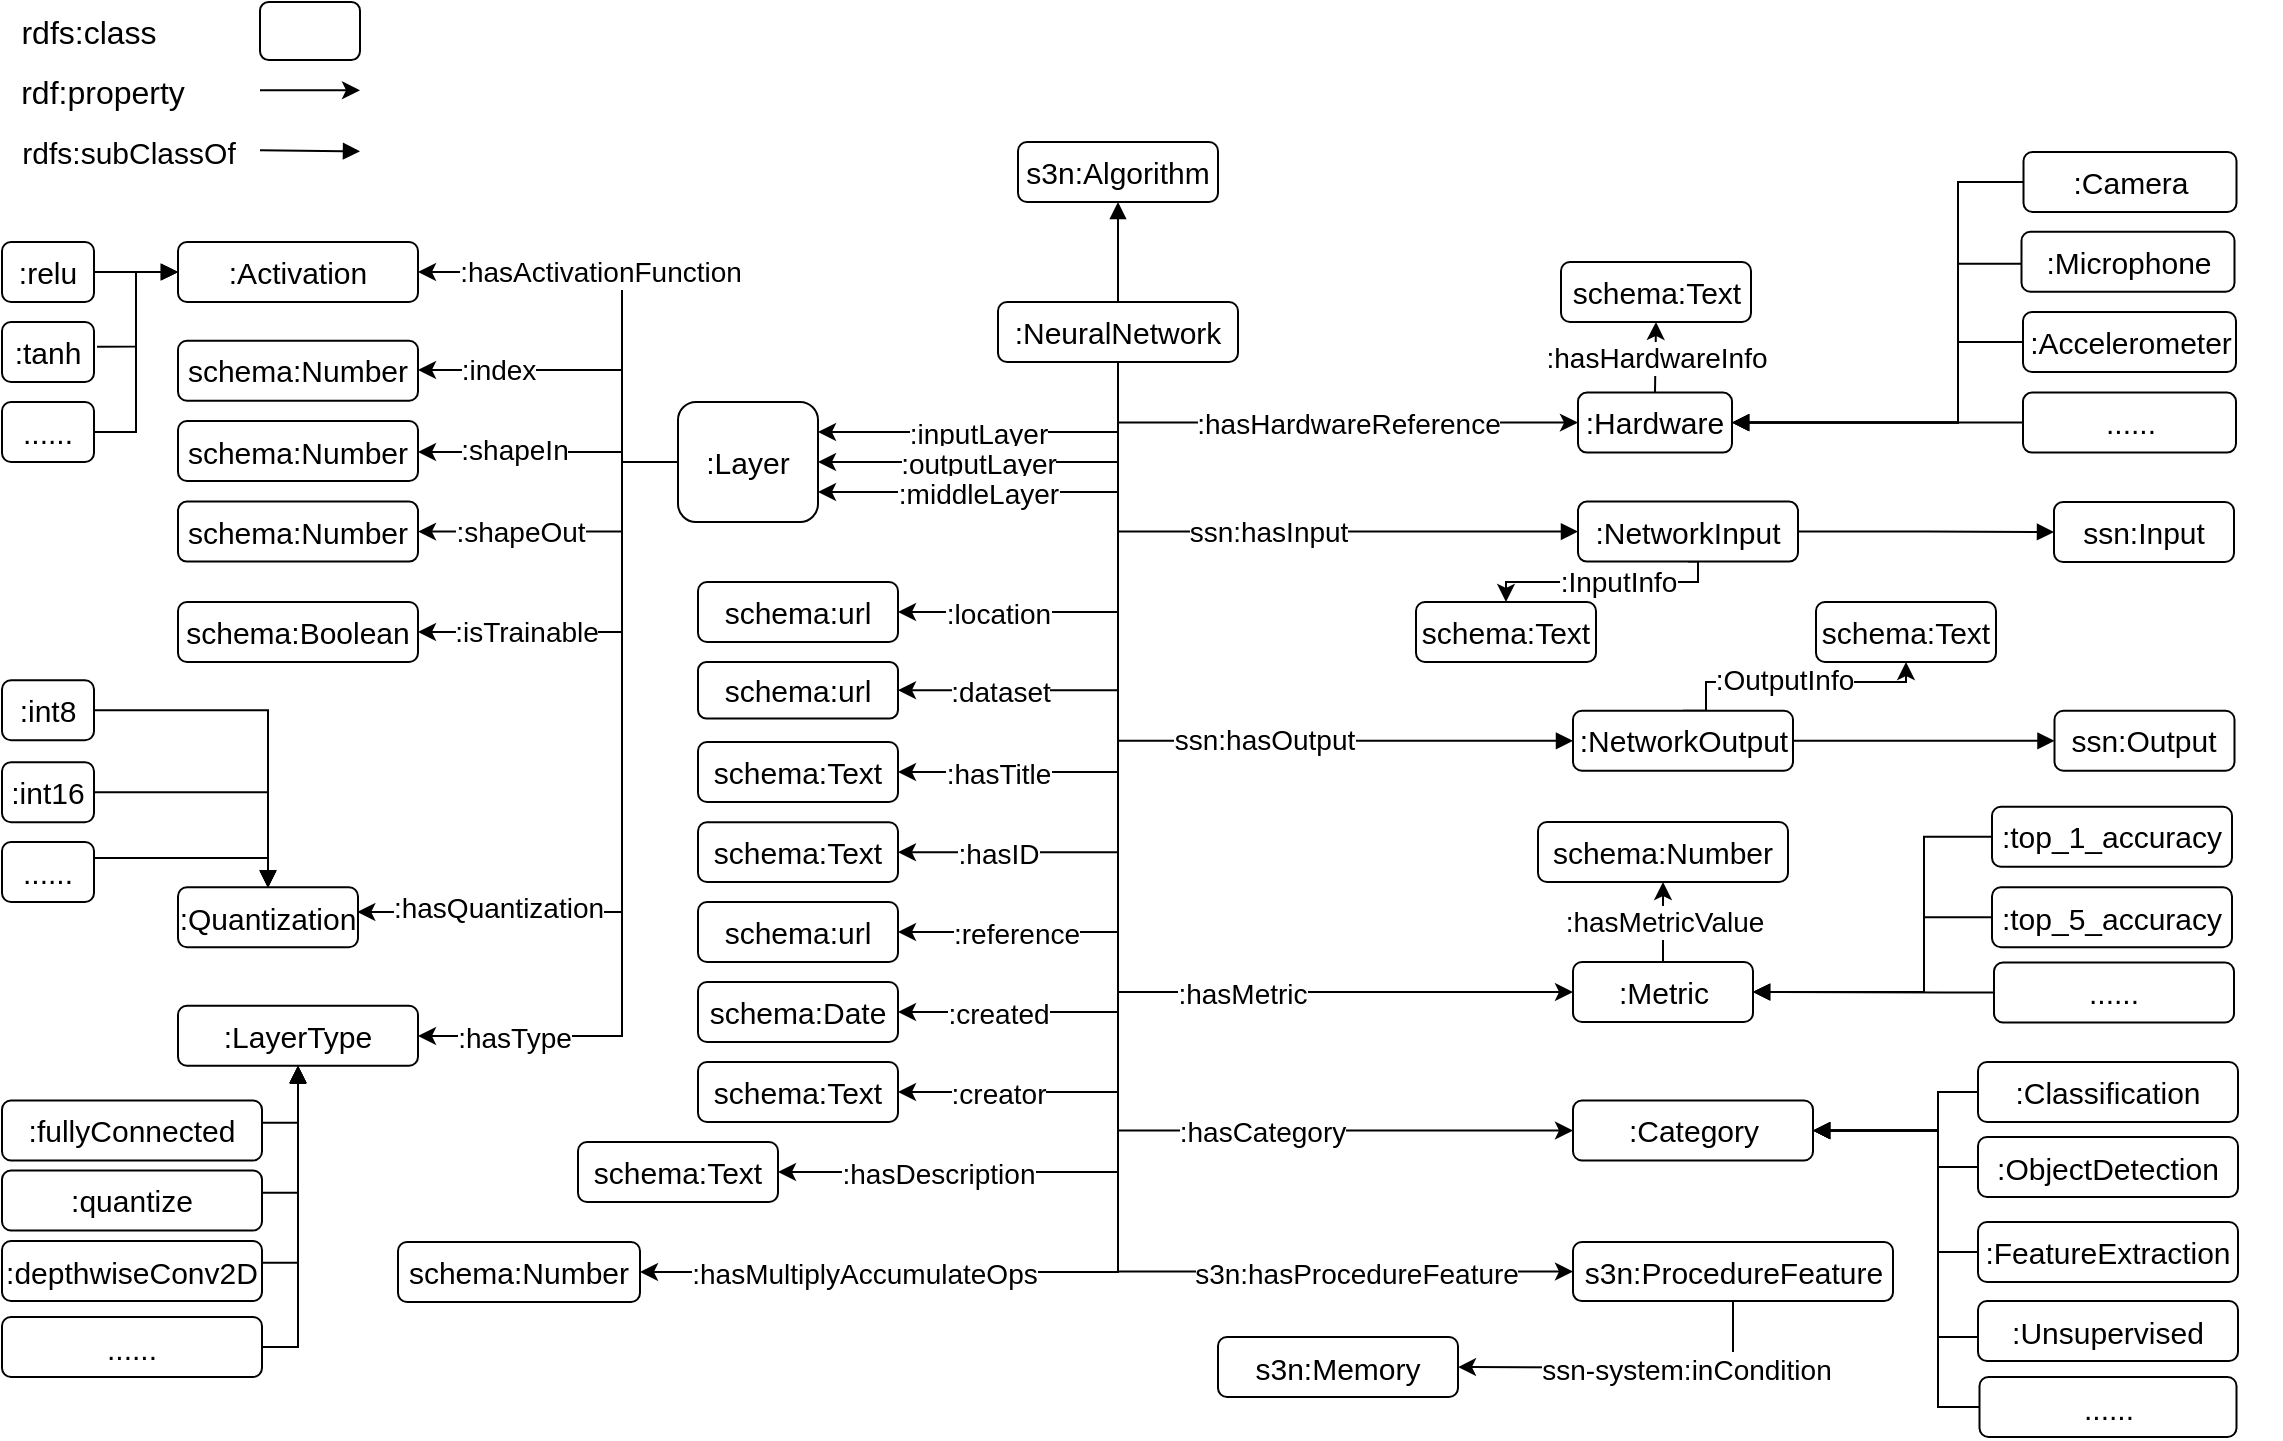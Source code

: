 <mxfile version="15.7.4" type="github">
  <diagram id="uV-LiDX_3luVWXQ_N6UU" name="Page-1">
    <mxGraphModel dx="3066" dy="903" grid="1" gridSize="10" guides="1" tooltips="1" connect="1" arrows="1" fold="1" page="1" pageScale="1" pageWidth="850" pageHeight="1100" math="0" shadow="0">
      <root>
        <mxCell id="0" />
        <mxCell id="1" parent="0" />
        <mxCell id="5j0TbUP-GXuLhpRAQQWD-1" value="s3n:Algorithm" style="rounded=1;whiteSpace=wrap;html=1;fontSize=15;" vertex="1" parent="1">
          <mxGeometry x="10" y="220" width="100" height="30" as="geometry" />
        </mxCell>
        <mxCell id="5j0TbUP-GXuLhpRAQQWD-2" value="&lt;font style=&quot;font-size: 14px&quot;&gt;:hasTitle&lt;/font&gt;" style="edgeStyle=orthogonalEdgeStyle;rounded=0;orthogonalLoop=1;jettySize=auto;html=1;exitX=0.5;exitY=1;exitDx=0;exitDy=0;fontSize=15;entryX=1;entryY=0.5;entryDx=0;entryDy=0;" edge="1" parent="1" source="5j0TbUP-GXuLhpRAQQWD-15" target="5j0TbUP-GXuLhpRAQQWD-20">
          <mxGeometry x="0.682" relative="1" as="geometry">
            <mxPoint x="-90" y="495" as="targetPoint" />
            <Array as="points">
              <mxPoint x="60" y="535" />
            </Array>
            <mxPoint as="offset" />
          </mxGeometry>
        </mxCell>
        <mxCell id="5j0TbUP-GXuLhpRAQQWD-3" value="&lt;font style=&quot;font-size: 14px&quot;&gt;:dataset&lt;/font&gt;" style="edgeStyle=orthogonalEdgeStyle;rounded=0;orthogonalLoop=1;jettySize=auto;html=1;exitX=0.5;exitY=1;exitDx=0;exitDy=0;entryX=1;entryY=0.5;entryDx=0;entryDy=0;fontSize=15;" edge="1" parent="1" source="5j0TbUP-GXuLhpRAQQWD-15" target="5j0TbUP-GXuLhpRAQQWD-21">
          <mxGeometry x="0.626" relative="1" as="geometry">
            <mxPoint x="60" y="740" as="targetPoint" />
            <mxPoint as="offset" />
          </mxGeometry>
        </mxCell>
        <mxCell id="5j0TbUP-GXuLhpRAQQWD-5" value="&lt;font style=&quot;font-size: 14px&quot;&gt;:inputLayer&lt;/font&gt;" style="edgeStyle=orthogonalEdgeStyle;rounded=0;orthogonalLoop=1;jettySize=auto;html=1;exitX=0.5;exitY=1;exitDx=0;exitDy=0;entryX=1;entryY=0.25;entryDx=0;entryDy=0;fontSize=15;" edge="1" parent="1" source="5j0TbUP-GXuLhpRAQQWD-15" target="5j0TbUP-GXuLhpRAQQWD-17">
          <mxGeometry x="0.135" relative="1" as="geometry">
            <mxPoint as="offset" />
          </mxGeometry>
        </mxCell>
        <mxCell id="5j0TbUP-GXuLhpRAQQWD-6" value="&lt;font style=&quot;font-size: 14px&quot;&gt;:outputLayer&lt;/font&gt;" style="edgeStyle=orthogonalEdgeStyle;rounded=0;orthogonalLoop=1;jettySize=auto;html=1;exitX=0.5;exitY=1;exitDx=0;exitDy=0;entryX=1;entryY=0.5;entryDx=0;entryDy=0;fontSize=15;" edge="1" parent="1" source="5j0TbUP-GXuLhpRAQQWD-15" target="5j0TbUP-GXuLhpRAQQWD-17">
          <mxGeometry x="0.2" relative="1" as="geometry">
            <mxPoint x="-250" y="400" as="targetPoint" />
            <mxPoint as="offset" />
          </mxGeometry>
        </mxCell>
        <mxCell id="5j0TbUP-GXuLhpRAQQWD-7" value="&lt;font style=&quot;font-size: 14px&quot;&gt;:middleLayer&lt;/font&gt;" style="edgeStyle=orthogonalEdgeStyle;rounded=0;orthogonalLoop=1;jettySize=auto;html=1;exitX=0.5;exitY=1;exitDx=0;exitDy=0;entryX=1;entryY=0.75;entryDx=0;entryDy=0;fontSize=15;" edge="1" parent="1" source="5j0TbUP-GXuLhpRAQQWD-15" target="5j0TbUP-GXuLhpRAQQWD-17">
          <mxGeometry x="0.256" relative="1" as="geometry">
            <mxPoint as="offset" />
          </mxGeometry>
        </mxCell>
        <mxCell id="5j0TbUP-GXuLhpRAQQWD-11" value="&lt;font style=&quot;font-size: 14px&quot;&gt;s3n:hasProcedureFeature&lt;/font&gt;" style="edgeStyle=orthogonalEdgeStyle;rounded=0;orthogonalLoop=1;jettySize=auto;html=1;exitX=0.5;exitY=1;exitDx=0;exitDy=0;fontSize=15;endArrow=classic;endFill=1;entryX=0;entryY=0.5;entryDx=0;entryDy=0;" edge="1" parent="1" source="5j0TbUP-GXuLhpRAQQWD-15" target="5j0TbUP-GXuLhpRAQQWD-171">
          <mxGeometry x="0.685" relative="1" as="geometry">
            <mxPoint x="190" y="820" as="targetPoint" />
            <mxPoint x="-1" as="offset" />
          </mxGeometry>
        </mxCell>
        <mxCell id="5j0TbUP-GXuLhpRAQQWD-12" style="edgeStyle=orthogonalEdgeStyle;rounded=0;orthogonalLoop=1;jettySize=auto;html=1;exitX=0.5;exitY=0;exitDx=0;exitDy=0;entryX=0.5;entryY=1;entryDx=0;entryDy=0;fontSize=15;endArrow=block;endFill=1;" edge="1" parent="1" source="5j0TbUP-GXuLhpRAQQWD-15" target="5j0TbUP-GXuLhpRAQQWD-1">
          <mxGeometry relative="1" as="geometry" />
        </mxCell>
        <mxCell id="5j0TbUP-GXuLhpRAQQWD-13" value="&lt;font style=&quot;font-size: 14px&quot;&gt;ssn:hasInput &lt;/font&gt;" style="edgeStyle=orthogonalEdgeStyle;rounded=0;orthogonalLoop=1;jettySize=auto;html=1;exitX=0.5;exitY=1;exitDx=0;exitDy=0;entryX=0;entryY=0.5;entryDx=0;entryDy=0;endArrow=block;endFill=1;" edge="1" parent="1" source="5j0TbUP-GXuLhpRAQQWD-15" target="5j0TbUP-GXuLhpRAQQWD-36">
          <mxGeometry x="0.018" relative="1" as="geometry">
            <mxPoint as="offset" />
          </mxGeometry>
        </mxCell>
        <mxCell id="5j0TbUP-GXuLhpRAQQWD-14" value="&lt;font style=&quot;font-size: 14px&quot;&gt;ssn:hasOutput&lt;/font&gt;" style="edgeStyle=orthogonalEdgeStyle;rounded=0;orthogonalLoop=1;jettySize=auto;html=1;exitX=0.5;exitY=1;exitDx=0;exitDy=0;entryX=0;entryY=0.5;entryDx=0;entryDy=0;endArrow=block;endFill=1;" edge="1" parent="1" source="5j0TbUP-GXuLhpRAQQWD-15" target="5j0TbUP-GXuLhpRAQQWD-38">
          <mxGeometry x="0.258" relative="1" as="geometry">
            <mxPoint as="offset" />
          </mxGeometry>
        </mxCell>
        <mxCell id="5j0TbUP-GXuLhpRAQQWD-15" value=":NeuralNetwork" style="rounded=1;whiteSpace=wrap;html=1;fontSize=15;" vertex="1" parent="1">
          <mxGeometry y="300" width="120" height="30" as="geometry" />
        </mxCell>
        <mxCell id="5j0TbUP-GXuLhpRAQQWD-184" style="edgeStyle=orthogonalEdgeStyle;rounded=0;orthogonalLoop=1;jettySize=auto;html=1;exitX=0;exitY=0.5;exitDx=0;exitDy=0;entryX=0.996;entryY=0.412;entryDx=0;entryDy=0;entryPerimeter=0;" edge="1" parent="1" target="5j0TbUP-GXuLhpRAQQWD-95">
          <mxGeometry relative="1" as="geometry">
            <mxPoint x="-148" y="380" as="sourcePoint" />
            <Array as="points">
              <mxPoint x="-188" y="380" />
              <mxPoint x="-188" y="605" />
            </Array>
          </mxGeometry>
        </mxCell>
        <mxCell id="5j0TbUP-GXuLhpRAQQWD-185" value="&lt;font style=&quot;font-size: 14px&quot;&gt;:hasQuantization&lt;/font&gt;" style="edgeLabel;html=1;align=center;verticalAlign=middle;resizable=0;points=[];" vertex="1" connectable="0" parent="5j0TbUP-GXuLhpRAQQWD-184">
          <mxGeometry x="0.583" y="1" relative="1" as="geometry">
            <mxPoint x="-13" y="-3" as="offset" />
          </mxGeometry>
        </mxCell>
        <mxCell id="5j0TbUP-GXuLhpRAQQWD-17" value=":Layer" style="rounded=1;whiteSpace=wrap;html=1;fontSize=15;" vertex="1" parent="1">
          <mxGeometry x="-160" y="350" width="70" height="60" as="geometry" />
        </mxCell>
        <mxCell id="5j0TbUP-GXuLhpRAQQWD-20" value="schema:Text" style="rounded=1;whiteSpace=wrap;html=1;fontSize=15;" vertex="1" parent="1">
          <mxGeometry x="-150" y="520" width="100" height="30" as="geometry" />
        </mxCell>
        <mxCell id="5j0TbUP-GXuLhpRAQQWD-21" value="schema:url" style="rounded=1;whiteSpace=wrap;html=1;fontSize=15;" vertex="1" parent="1">
          <mxGeometry x="-150" y="480" width="100" height="28.25" as="geometry" />
        </mxCell>
        <mxCell id="5j0TbUP-GXuLhpRAQQWD-23" style="edgeStyle=orthogonalEdgeStyle;rounded=0;orthogonalLoop=1;jettySize=auto;html=1;exitX=0.5;exitY=1;exitDx=0;exitDy=0;fontSize=15;" edge="1" parent="1">
          <mxGeometry relative="1" as="geometry">
            <mxPoint x="633" y="508.75" as="sourcePoint" />
            <mxPoint x="633" y="508.75" as="targetPoint" />
          </mxGeometry>
        </mxCell>
        <mxCell id="5j0TbUP-GXuLhpRAQQWD-24" value="" style="rounded=1;whiteSpace=wrap;html=1;fontSize=16;" vertex="1" parent="1">
          <mxGeometry x="-369" y="150" width="50" height="29" as="geometry" />
        </mxCell>
        <mxCell id="5j0TbUP-GXuLhpRAQQWD-25" value="rdfs:class" style="text;html=1;align=center;verticalAlign=middle;resizable=0;points=[];autosize=1;strokeColor=none;fontSize=16;" vertex="1" parent="1">
          <mxGeometry x="-495" y="154.5" width="80" height="20" as="geometry" />
        </mxCell>
        <mxCell id="5j0TbUP-GXuLhpRAQQWD-26" value="rdf:property" style="text;html=1;align=center;verticalAlign=middle;resizable=0;points=[];autosize=1;strokeColor=none;fontSize=16;" vertex="1" parent="1">
          <mxGeometry x="-498" y="184.5" width="100" height="20" as="geometry" />
        </mxCell>
        <mxCell id="5j0TbUP-GXuLhpRAQQWD-27" value="" style="endArrow=classic;html=1;fontSize=16;" edge="1" parent="1">
          <mxGeometry width="50" height="50" relative="1" as="geometry">
            <mxPoint x="-369" y="194.16" as="sourcePoint" />
            <mxPoint x="-319" y="194.16" as="targetPoint" />
            <Array as="points">
              <mxPoint x="-359" y="194.16" />
            </Array>
          </mxGeometry>
        </mxCell>
        <mxCell id="5j0TbUP-GXuLhpRAQQWD-28" value="" style="endArrow=block;html=1;fontSize=16;endFill=1;" edge="1" parent="1">
          <mxGeometry width="50" height="50" relative="1" as="geometry">
            <mxPoint x="-369" y="224.16" as="sourcePoint" />
            <mxPoint x="-319" y="224.66" as="targetPoint" />
          </mxGeometry>
        </mxCell>
        <mxCell id="5j0TbUP-GXuLhpRAQQWD-32" value="rdfs:subClassOf" style="text;html=1;align=center;verticalAlign=middle;resizable=0;points=[];autosize=1;strokeColor=none;fontSize=15;" vertex="1" parent="1">
          <mxGeometry x="-495" y="214.5" width="120" height="20" as="geometry" />
        </mxCell>
        <mxCell id="5j0TbUP-GXuLhpRAQQWD-33" value="ssn:Input" style="rounded=1;whiteSpace=wrap;html=1;fontSize=15;" vertex="1" parent="1">
          <mxGeometry x="528" y="400" width="90" height="30" as="geometry" />
        </mxCell>
        <mxCell id="5j0TbUP-GXuLhpRAQQWD-34" value="ssn:Output" style="rounded=1;whiteSpace=wrap;html=1;fontSize=15;" vertex="1" parent="1">
          <mxGeometry x="528.25" y="504.38" width="90" height="30" as="geometry" />
        </mxCell>
        <mxCell id="5j0TbUP-GXuLhpRAQQWD-35" style="edgeStyle=orthogonalEdgeStyle;rounded=0;orthogonalLoop=1;jettySize=auto;html=1;exitX=1;exitY=0.5;exitDx=0;exitDy=0;entryX=0;entryY=0.5;entryDx=0;entryDy=0;endArrow=block;endFill=1;" edge="1" parent="1" source="5j0TbUP-GXuLhpRAQQWD-36" target="5j0TbUP-GXuLhpRAQQWD-33">
          <mxGeometry relative="1" as="geometry" />
        </mxCell>
        <mxCell id="5j0TbUP-GXuLhpRAQQWD-178" style="edgeStyle=orthogonalEdgeStyle;rounded=0;orthogonalLoop=1;jettySize=auto;html=1;exitX=0.5;exitY=1;exitDx=0;exitDy=0;" edge="1" parent="1" source="5j0TbUP-GXuLhpRAQQWD-36" target="5j0TbUP-GXuLhpRAQQWD-61">
          <mxGeometry relative="1" as="geometry">
            <Array as="points">
              <mxPoint x="350" y="440" />
              <mxPoint x="254" y="440" />
            </Array>
          </mxGeometry>
        </mxCell>
        <mxCell id="5j0TbUP-GXuLhpRAQQWD-179" value="&lt;font style=&quot;font-size: 14px&quot;&gt;:InputInfo&lt;/font&gt;" style="edgeLabel;html=1;align=center;verticalAlign=middle;resizable=0;points=[];" vertex="1" connectable="0" parent="5j0TbUP-GXuLhpRAQQWD-178">
          <mxGeometry x="0.06" y="1" relative="1" as="geometry">
            <mxPoint x="9" y="-1" as="offset" />
          </mxGeometry>
        </mxCell>
        <mxCell id="5j0TbUP-GXuLhpRAQQWD-36" value=":NetworkInput" style="rounded=1;whiteSpace=wrap;html=1;fontSize=15;" vertex="1" parent="1">
          <mxGeometry x="290" y="399.81" width="110" height="30" as="geometry" />
        </mxCell>
        <mxCell id="5j0TbUP-GXuLhpRAQQWD-37" style="edgeStyle=orthogonalEdgeStyle;rounded=0;orthogonalLoop=1;jettySize=auto;html=1;exitX=1;exitY=0.5;exitDx=0;exitDy=0;endArrow=block;endFill=1;entryX=0;entryY=0.5;entryDx=0;entryDy=0;" edge="1" parent="1" source="5j0TbUP-GXuLhpRAQQWD-38" target="5j0TbUP-GXuLhpRAQQWD-34">
          <mxGeometry relative="1" as="geometry">
            <Array as="points" />
            <mxPoint x="589" y="519.5" as="targetPoint" />
          </mxGeometry>
        </mxCell>
        <mxCell id="5j0TbUP-GXuLhpRAQQWD-181" style="edgeStyle=orthogonalEdgeStyle;rounded=0;orthogonalLoop=1;jettySize=auto;html=1;exitX=0.5;exitY=0;exitDx=0;exitDy=0;entryX=0.5;entryY=1;entryDx=0;entryDy=0;" edge="1" parent="1" source="5j0TbUP-GXuLhpRAQQWD-38" target="5j0TbUP-GXuLhpRAQQWD-64">
          <mxGeometry relative="1" as="geometry">
            <Array as="points">
              <mxPoint x="354" y="490" />
              <mxPoint x="454" y="490" />
            </Array>
          </mxGeometry>
        </mxCell>
        <mxCell id="5j0TbUP-GXuLhpRAQQWD-182" value="&lt;font style=&quot;font-size: 14px&quot;&gt;:OutputInfo&lt;/font&gt;" style="edgeLabel;html=1;align=center;verticalAlign=middle;resizable=0;points=[];" vertex="1" connectable="0" parent="5j0TbUP-GXuLhpRAQQWD-181">
          <mxGeometry x="-0.257" y="-1" relative="1" as="geometry">
            <mxPoint x="14" y="-2" as="offset" />
          </mxGeometry>
        </mxCell>
        <mxCell id="5j0TbUP-GXuLhpRAQQWD-38" value=":NetworkOutput" style="rounded=1;whiteSpace=wrap;html=1;fontSize=15;" vertex="1" parent="1">
          <mxGeometry x="287.5" y="504.38" width="110" height="30" as="geometry" />
        </mxCell>
        <mxCell id="5j0TbUP-GXuLhpRAQQWD-39" style="edgeStyle=orthogonalEdgeStyle;rounded=0;orthogonalLoop=1;jettySize=auto;html=1;entryX=1;entryY=0.5;entryDx=0;entryDy=0;" edge="1" parent="1" target="5j0TbUP-GXuLhpRAQQWD-47">
          <mxGeometry relative="1" as="geometry">
            <Array as="points">
              <mxPoint x="-188" y="380" />
              <mxPoint x="-188" y="375" />
              <mxPoint x="-290" y="375" />
            </Array>
            <mxPoint x="-160" y="380" as="sourcePoint" />
          </mxGeometry>
        </mxCell>
        <mxCell id="5j0TbUP-GXuLhpRAQQWD-40" value="&lt;font style=&quot;font-size: 14px&quot;&gt;:shapeIn&lt;/font&gt;" style="edgeLabel;html=1;align=center;verticalAlign=middle;resizable=0;points=[];" vertex="1" connectable="0" parent="5j0TbUP-GXuLhpRAQQWD-39">
          <mxGeometry x="0.41" relative="1" as="geometry">
            <mxPoint x="8" y="-1" as="offset" />
          </mxGeometry>
        </mxCell>
        <mxCell id="5j0TbUP-GXuLhpRAQQWD-41" value="" style="edgeStyle=orthogonalEdgeStyle;rounded=0;orthogonalLoop=1;jettySize=auto;html=1;entryX=1;entryY=0.5;entryDx=0;entryDy=0;" edge="1" parent="1" target="5j0TbUP-GXuLhpRAQQWD-48">
          <mxGeometry x="0.538" relative="1" as="geometry">
            <Array as="points">
              <mxPoint x="-188" y="380" />
              <mxPoint x="-188" y="415" />
            </Array>
            <mxPoint as="offset" />
            <mxPoint x="-160" y="380" as="sourcePoint" />
          </mxGeometry>
        </mxCell>
        <mxCell id="5j0TbUP-GXuLhpRAQQWD-42" value="&lt;font style=&quot;font-size: 14px&quot;&gt;:shapeOut&lt;/font&gt;" style="edgeLabel;html=1;align=center;verticalAlign=middle;resizable=0;points=[];" vertex="1" connectable="0" parent="5j0TbUP-GXuLhpRAQQWD-41">
          <mxGeometry x="0.287" relative="1" as="geometry">
            <mxPoint x="-8" as="offset" />
          </mxGeometry>
        </mxCell>
        <mxCell id="5j0TbUP-GXuLhpRAQQWD-43" style="edgeStyle=orthogonalEdgeStyle;rounded=0;orthogonalLoop=1;jettySize=auto;html=1;entryX=1;entryY=0.5;entryDx=0;entryDy=0;" edge="1" parent="1" target="5j0TbUP-GXuLhpRAQQWD-49">
          <mxGeometry relative="1" as="geometry">
            <Array as="points">
              <mxPoint x="-188" y="380" />
              <mxPoint x="-188" y="465" />
            </Array>
            <mxPoint x="-160" y="380" as="sourcePoint" />
          </mxGeometry>
        </mxCell>
        <mxCell id="5j0TbUP-GXuLhpRAQQWD-44" value="&lt;font style=&quot;font-size: 14px&quot;&gt;:isTrainable&lt;/font&gt;" style="edgeLabel;html=1;align=center;verticalAlign=middle;resizable=0;points=[];" vertex="1" connectable="0" parent="5j0TbUP-GXuLhpRAQQWD-43">
          <mxGeometry x="0.229" y="1" relative="1" as="geometry">
            <mxPoint x="-29" y="-1" as="offset" />
          </mxGeometry>
        </mxCell>
        <mxCell id="5j0TbUP-GXuLhpRAQQWD-45" style="edgeStyle=orthogonalEdgeStyle;rounded=0;orthogonalLoop=1;jettySize=auto;html=1;" edge="1" parent="1" target="5j0TbUP-GXuLhpRAQQWD-50">
          <mxGeometry relative="1" as="geometry">
            <mxPoint x="-248" y="460.5" as="targetPoint" />
            <Array as="points">
              <mxPoint x="-188" y="380" />
              <mxPoint x="-188" y="667" />
            </Array>
            <mxPoint x="-160" y="380" as="sourcePoint" />
          </mxGeometry>
        </mxCell>
        <mxCell id="5j0TbUP-GXuLhpRAQQWD-46" value="&lt;font style=&quot;font-size: 14px&quot;&gt;:hasType&lt;/font&gt;" style="edgeLabel;html=1;align=center;verticalAlign=middle;resizable=0;points=[];" vertex="1" connectable="0" parent="5j0TbUP-GXuLhpRAQQWD-45">
          <mxGeometry x="0.479" y="1" relative="1" as="geometry">
            <mxPoint x="-55" y="7" as="offset" />
          </mxGeometry>
        </mxCell>
        <mxCell id="5j0TbUP-GXuLhpRAQQWD-47" value="schema:Number" style="rounded=1;whiteSpace=wrap;html=1;fontSize=15;" vertex="1" parent="1">
          <mxGeometry x="-410" y="359.5" width="120" height="30" as="geometry" />
        </mxCell>
        <mxCell id="5j0TbUP-GXuLhpRAQQWD-48" value="schema:Number" style="rounded=1;whiteSpace=wrap;html=1;fontSize=15;" vertex="1" parent="1">
          <mxGeometry x="-410" y="399.81" width="120" height="30" as="geometry" />
        </mxCell>
        <mxCell id="5j0TbUP-GXuLhpRAQQWD-49" value="schema:Boolean" style="rounded=1;whiteSpace=wrap;html=1;fontSize=15;" vertex="1" parent="1">
          <mxGeometry x="-410" y="450" width="120" height="30" as="geometry" />
        </mxCell>
        <mxCell id="5j0TbUP-GXuLhpRAQQWD-50" value="&lt;div&gt;:LayerType&lt;/div&gt;" style="rounded=1;whiteSpace=wrap;html=1;fontSize=15;" vertex="1" parent="1">
          <mxGeometry x="-410" y="651.88" width="120" height="30" as="geometry" />
        </mxCell>
        <mxCell id="5j0TbUP-GXuLhpRAQQWD-51" style="edgeStyle=orthogonalEdgeStyle;rounded=0;orthogonalLoop=1;jettySize=auto;html=1;exitX=1;exitY=0.5;exitDx=0;exitDy=0;entryX=0.5;entryY=1;entryDx=0;entryDy=0;endArrow=block;endFill=1;" edge="1" parent="1" source="5j0TbUP-GXuLhpRAQQWD-52" target="5j0TbUP-GXuLhpRAQQWD-50">
          <mxGeometry relative="1" as="geometry">
            <mxPoint x="-350" y="764.25" as="targetPoint" />
            <Array as="points">
              <mxPoint x="-350" y="710.38" />
            </Array>
          </mxGeometry>
        </mxCell>
        <mxCell id="5j0TbUP-GXuLhpRAQQWD-52" value="&lt;div&gt;:fullyConnected&lt;/div&gt;" style="rounded=1;whiteSpace=wrap;html=1;fontSize=15;" vertex="1" parent="1">
          <mxGeometry x="-498" y="699.26" width="130" height="30" as="geometry" />
        </mxCell>
        <mxCell id="5j0TbUP-GXuLhpRAQQWD-53" style="edgeStyle=orthogonalEdgeStyle;rounded=0;orthogonalLoop=1;jettySize=auto;html=1;exitX=1;exitY=0.5;exitDx=0;exitDy=0;endArrow=block;endFill=1;entryX=0.5;entryY=1;entryDx=0;entryDy=0;" edge="1" parent="1" source="5j0TbUP-GXuLhpRAQQWD-54" target="5j0TbUP-GXuLhpRAQQWD-50">
          <mxGeometry relative="1" as="geometry">
            <mxPoint x="-350" y="764.75" as="targetPoint" />
            <Array as="points">
              <mxPoint x="-350" y="745.38" />
            </Array>
          </mxGeometry>
        </mxCell>
        <mxCell id="5j0TbUP-GXuLhpRAQQWD-54" value=":quantize" style="rounded=1;whiteSpace=wrap;html=1;fontSize=15;" vertex="1" parent="1">
          <mxGeometry x="-498" y="734.26" width="130" height="30" as="geometry" />
        </mxCell>
        <mxCell id="5j0TbUP-GXuLhpRAQQWD-55" style="edgeStyle=orthogonalEdgeStyle;rounded=0;orthogonalLoop=1;jettySize=auto;html=1;exitX=1;exitY=0.5;exitDx=0;exitDy=0;endArrow=block;endFill=1;" edge="1" parent="1" source="5j0TbUP-GXuLhpRAQQWD-56">
          <mxGeometry relative="1" as="geometry">
            <mxPoint x="-350" y="682.38" as="targetPoint" />
            <Array as="points">
              <mxPoint x="-350" y="780.38" />
            </Array>
          </mxGeometry>
        </mxCell>
        <mxCell id="5j0TbUP-GXuLhpRAQQWD-56" value=":depthwiseConv2D" style="rounded=1;whiteSpace=wrap;html=1;fontSize=15;" vertex="1" parent="1">
          <mxGeometry x="-498" y="769.51" width="130" height="30" as="geometry" />
        </mxCell>
        <mxCell id="5j0TbUP-GXuLhpRAQQWD-57" style="edgeStyle=orthogonalEdgeStyle;rounded=0;orthogonalLoop=1;jettySize=auto;html=1;exitX=1;exitY=0.5;exitDx=0;exitDy=0;endArrow=block;endFill=1;entryX=0.5;entryY=1;entryDx=0;entryDy=0;" edge="1" parent="1" source="5j0TbUP-GXuLhpRAQQWD-58" target="5j0TbUP-GXuLhpRAQQWD-50">
          <mxGeometry relative="1" as="geometry">
            <mxPoint x="-350" y="764.25" as="targetPoint" />
            <Array as="points">
              <mxPoint x="-350" y="823" />
            </Array>
          </mxGeometry>
        </mxCell>
        <mxCell id="5j0TbUP-GXuLhpRAQQWD-58" value="......" style="rounded=1;whiteSpace=wrap;html=1;fontSize=15;" vertex="1" parent="1">
          <mxGeometry x="-498" y="807.51" width="130" height="30" as="geometry" />
        </mxCell>
        <mxCell id="5j0TbUP-GXuLhpRAQQWD-61" value="schema:Text" style="rounded=1;whiteSpace=wrap;html=1;fontSize=15;" vertex="1" parent="1">
          <mxGeometry x="209" y="450" width="90" height="30" as="geometry" />
        </mxCell>
        <mxCell id="5j0TbUP-GXuLhpRAQQWD-64" value="schema:Text" style="rounded=1;whiteSpace=wrap;html=1;fontSize=15;" vertex="1" parent="1">
          <mxGeometry x="409" y="450" width="90" height="30" as="geometry" />
        </mxCell>
        <mxCell id="5j0TbUP-GXuLhpRAQQWD-66" value="schema:Number" style="rounded=1;whiteSpace=wrap;html=1;fontSize=15;" vertex="1" parent="1">
          <mxGeometry x="-410" y="319.38" width="120" height="30" as="geometry" />
        </mxCell>
        <mxCell id="5j0TbUP-GXuLhpRAQQWD-67" style="edgeStyle=orthogonalEdgeStyle;rounded=0;orthogonalLoop=1;jettySize=auto;html=1;" edge="1" parent="1" target="5j0TbUP-GXuLhpRAQQWD-66">
          <mxGeometry relative="1" as="geometry">
            <Array as="points">
              <mxPoint x="-188" y="380" />
              <mxPoint x="-188" y="334" />
            </Array>
            <mxPoint x="-160" y="380" as="sourcePoint" />
            <mxPoint x="-228" y="249.5" as="targetPoint" />
          </mxGeometry>
        </mxCell>
        <mxCell id="5j0TbUP-GXuLhpRAQQWD-68" value="&lt;font style=&quot;font-size: 14px&quot;&gt;:index&lt;/font&gt;" style="edgeLabel;html=1;align=center;verticalAlign=middle;resizable=0;points=[];" vertex="1" connectable="0" parent="5j0TbUP-GXuLhpRAQQWD-67">
          <mxGeometry x="0.41" relative="1" as="geometry">
            <mxPoint x="-12" as="offset" />
          </mxGeometry>
        </mxCell>
        <mxCell id="5j0TbUP-GXuLhpRAQQWD-74" value=":tanh" style="rounded=1;whiteSpace=wrap;html=1;fontSize=15;" vertex="1" parent="1">
          <mxGeometry x="-498" y="310" width="46" height="30" as="geometry" />
        </mxCell>
        <mxCell id="5j0TbUP-GXuLhpRAQQWD-76" value="......" style="rounded=1;whiteSpace=wrap;html=1;fontSize=15;" vertex="1" parent="1">
          <mxGeometry x="-498" y="350" width="46" height="30" as="geometry" />
        </mxCell>
        <mxCell id="5j0TbUP-GXuLhpRAQQWD-77" style="edgeStyle=orthogonalEdgeStyle;rounded=0;orthogonalLoop=1;jettySize=auto;html=1;exitX=1;exitY=0.5;exitDx=0;exitDy=0;endArrow=block;endFill=1;entryX=0;entryY=0.5;entryDx=0;entryDy=0;" edge="1" parent="1" source="5j0TbUP-GXuLhpRAQQWD-78" target="5j0TbUP-GXuLhpRAQQWD-79">
          <mxGeometry relative="1" as="geometry">
            <mxPoint x="-268" y="168.2" as="targetPoint" />
          </mxGeometry>
        </mxCell>
        <mxCell id="5j0TbUP-GXuLhpRAQQWD-78" value=":relu" style="rounded=1;whiteSpace=wrap;html=1;fontSize=15;" vertex="1" parent="1">
          <mxGeometry x="-498" y="270" width="46" height="30" as="geometry" />
        </mxCell>
        <mxCell id="5j0TbUP-GXuLhpRAQQWD-79" value="&lt;div&gt;:Activation&lt;/div&gt;" style="rounded=1;whiteSpace=wrap;html=1;fontSize=15;" vertex="1" parent="1">
          <mxGeometry x="-410" y="270" width="120" height="30" as="geometry" />
        </mxCell>
        <mxCell id="5j0TbUP-GXuLhpRAQQWD-90" style="edgeStyle=orthogonalEdgeStyle;rounded=0;orthogonalLoop=1;jettySize=auto;html=1;exitX=1;exitY=0.5;exitDx=0;exitDy=0;endArrow=block;endFill=1;entryX=0.5;entryY=0;entryDx=0;entryDy=0;" edge="1" parent="1" source="5j0TbUP-GXuLhpRAQQWD-91" target="5j0TbUP-GXuLhpRAQQWD-95">
          <mxGeometry relative="1" as="geometry">
            <mxPoint x="-338" y="540" as="targetPoint" />
            <Array as="points">
              <mxPoint x="-365" y="504" />
            </Array>
          </mxGeometry>
        </mxCell>
        <mxCell id="5j0TbUP-GXuLhpRAQQWD-91" value=":int8" style="rounded=1;whiteSpace=wrap;html=1;fontSize=15;" vertex="1" parent="1">
          <mxGeometry x="-498" y="489.12" width="46" height="30" as="geometry" />
        </mxCell>
        <mxCell id="5j0TbUP-GXuLhpRAQQWD-92" value=":int16" style="rounded=1;whiteSpace=wrap;html=1;fontSize=15;" vertex="1" parent="1">
          <mxGeometry x="-498" y="530.13" width="46" height="30" as="geometry" />
        </mxCell>
        <mxCell id="5j0TbUP-GXuLhpRAQQWD-94" value="......" style="rounded=1;whiteSpace=wrap;html=1;fontSize=15;" vertex="1" parent="1">
          <mxGeometry x="-498" y="570" width="46" height="30" as="geometry" />
        </mxCell>
        <mxCell id="5j0TbUP-GXuLhpRAQQWD-95" value="&lt;div&gt;:Quantization&lt;/div&gt;" style="rounded=1;whiteSpace=wrap;html=1;fontSize=15;" vertex="1" parent="1">
          <mxGeometry x="-410" y="592.63" width="90" height="30" as="geometry" />
        </mxCell>
        <mxCell id="5j0TbUP-GXuLhpRAQQWD-97" style="edgeStyle=orthogonalEdgeStyle;rounded=0;orthogonalLoop=1;jettySize=auto;html=1;entryX=1;entryY=0.5;entryDx=0;entryDy=0;" edge="1" parent="1" target="5j0TbUP-GXuLhpRAQQWD-79">
          <mxGeometry relative="1" as="geometry">
            <Array as="points">
              <mxPoint x="-188" y="380" />
              <mxPoint x="-188" y="285" />
            </Array>
            <mxPoint x="-160" y="380" as="sourcePoint" />
            <mxPoint x="-230.5" y="172.76" as="targetPoint" />
          </mxGeometry>
        </mxCell>
        <mxCell id="5j0TbUP-GXuLhpRAQQWD-98" value="&lt;font style=&quot;font-size: 14px&quot;&gt;:hasActivationFunction&lt;/font&gt;" style="edgeLabel;html=1;align=center;verticalAlign=middle;resizable=0;points=[];" vertex="1" connectable="0" parent="5j0TbUP-GXuLhpRAQQWD-97">
          <mxGeometry x="0.41" relative="1" as="geometry">
            <mxPoint x="24" as="offset" />
          </mxGeometry>
        </mxCell>
        <mxCell id="5j0TbUP-GXuLhpRAQQWD-99" value="&lt;font style=&quot;font-size: 14px&quot;&gt;:hasHardwareReference&lt;/font&gt;" style="edgeStyle=orthogonalEdgeStyle;rounded=0;orthogonalLoop=1;jettySize=auto;html=1;fontSize=15;entryX=0;entryY=0.5;entryDx=0;entryDy=0;" edge="1" parent="1" target="5j0TbUP-GXuLhpRAQQWD-100">
          <mxGeometry x="0.116" relative="1" as="geometry">
            <mxPoint as="offset" />
            <mxPoint x="60" y="330" as="sourcePoint" />
            <mxPoint x="253" y="355" as="targetPoint" />
            <Array as="points">
              <mxPoint x="60" y="360" />
            </Array>
          </mxGeometry>
        </mxCell>
        <mxCell id="5j0TbUP-GXuLhpRAQQWD-100" value=":Hardware" style="rounded=1;whiteSpace=wrap;html=1;fontSize=15;" vertex="1" parent="1">
          <mxGeometry x="290" y="345.31" width="77" height="30" as="geometry" />
        </mxCell>
        <mxCell id="5j0TbUP-GXuLhpRAQQWD-101" value="&lt;font style=&quot;font-size: 14px&quot;&gt;:hasHardwareInfo&lt;/font&gt;" style="endArrow=classic;html=1;rounded=0;entryX=0.5;entryY=1;entryDx=0;entryDy=0;exitX=0.5;exitY=0;exitDx=0;exitDy=0;" edge="1" parent="1" target="5j0TbUP-GXuLhpRAQQWD-103" source="5j0TbUP-GXuLhpRAQQWD-100">
          <mxGeometry width="50" height="50" relative="1" as="geometry">
            <mxPoint x="497" y="339.18" as="sourcePoint" />
            <mxPoint x="627" y="326.56" as="targetPoint" />
          </mxGeometry>
        </mxCell>
        <mxCell id="5j0TbUP-GXuLhpRAQQWD-103" value="schema:Text" style="rounded=1;whiteSpace=wrap;html=1;fontSize=15;" vertex="1" parent="1">
          <mxGeometry x="281.5" y="280" width="95" height="30" as="geometry" />
        </mxCell>
        <mxCell id="5j0TbUP-GXuLhpRAQQWD-105" value="&lt;div&gt;:Camera&lt;/div&gt;" style="rounded=1;whiteSpace=wrap;html=1;fontSize=15;" vertex="1" parent="1">
          <mxGeometry x="512.75" y="225" width="106.5" height="30" as="geometry" />
        </mxCell>
        <mxCell id="5j0TbUP-GXuLhpRAQQWD-107" value=":Microphone" style="rounded=1;whiteSpace=wrap;html=1;fontSize=15;" vertex="1" parent="1">
          <mxGeometry x="511.75" y="264.88" width="106.5" height="30" as="geometry" />
        </mxCell>
        <mxCell id="5j0TbUP-GXuLhpRAQQWD-109" value=":Accelerometer" style="rounded=1;whiteSpace=wrap;html=1;fontSize=15;" vertex="1" parent="1">
          <mxGeometry x="512.5" y="305" width="106.5" height="30" as="geometry" />
        </mxCell>
        <mxCell id="5j0TbUP-GXuLhpRAQQWD-110" style="edgeStyle=orthogonalEdgeStyle;rounded=0;orthogonalLoop=1;jettySize=auto;html=1;exitX=0;exitY=0.5;exitDx=0;exitDy=0;endArrow=block;endFill=1;entryX=1;entryY=0.5;entryDx=0;entryDy=0;" edge="1" parent="1" source="5j0TbUP-GXuLhpRAQQWD-111" target="5j0TbUP-GXuLhpRAQQWD-100">
          <mxGeometry relative="1" as="geometry">
            <mxPoint x="828.5" y="203.55" as="targetPoint" />
          </mxGeometry>
        </mxCell>
        <mxCell id="5j0TbUP-GXuLhpRAQQWD-111" value="......" style="rounded=1;whiteSpace=wrap;html=1;fontSize=15;" vertex="1" parent="1">
          <mxGeometry x="512.5" y="345.31" width="106.5" height="30" as="geometry" />
        </mxCell>
        <mxCell id="5j0TbUP-GXuLhpRAQQWD-112" value="&lt;font style=&quot;font-size: 14px&quot;&gt;:hasMetric&lt;/font&gt;" style="edgeStyle=orthogonalEdgeStyle;rounded=0;orthogonalLoop=1;jettySize=auto;html=1;exitX=0.5;exitY=1;exitDx=0;exitDy=0;entryX=0;entryY=0.5;entryDx=0;entryDy=0;fontSize=15;" edge="1" parent="1" target="5j0TbUP-GXuLhpRAQQWD-113" source="5j0TbUP-GXuLhpRAQQWD-15">
          <mxGeometry x="0.39" relative="1" as="geometry">
            <mxPoint as="offset" />
            <mxPoint x="40.0" y="878.38" as="sourcePoint" />
            <Array as="points">
              <mxPoint x="60" y="645" />
            </Array>
          </mxGeometry>
        </mxCell>
        <mxCell id="5j0TbUP-GXuLhpRAQQWD-113" value=":Metric" style="rounded=1;whiteSpace=wrap;html=1;fontSize=15;" vertex="1" parent="1">
          <mxGeometry x="287.5" y="630" width="90" height="30" as="geometry" />
        </mxCell>
        <mxCell id="5j0TbUP-GXuLhpRAQQWD-114" value="&lt;font style=&quot;font-size: 14px&quot;&gt;:hasMetricValue&lt;/font&gt;" style="endArrow=classic;html=1;rounded=0;entryX=0.5;entryY=1;entryDx=0;entryDy=0;exitX=0.5;exitY=0;exitDx=0;exitDy=0;" edge="1" parent="1" source="5j0TbUP-GXuLhpRAQQWD-113" target="5j0TbUP-GXuLhpRAQQWD-115">
          <mxGeometry width="50" height="50" relative="1" as="geometry">
            <mxPoint x="474.68" y="633.07" as="sourcePoint" />
            <mxPoint x="604.68" y="620.45" as="targetPoint" />
          </mxGeometry>
        </mxCell>
        <mxCell id="5j0TbUP-GXuLhpRAQQWD-115" value="schema:Number" style="rounded=1;whiteSpace=wrap;html=1;fontSize=15;" vertex="1" parent="1">
          <mxGeometry x="270" y="560" width="125" height="30" as="geometry" />
        </mxCell>
        <mxCell id="5j0TbUP-GXuLhpRAQQWD-116" value=":top_1_accuracy" style="rounded=1;whiteSpace=wrap;html=1;fontSize=15;" vertex="1" parent="1">
          <mxGeometry x="497" y="552.38" width="120" height="30" as="geometry" />
        </mxCell>
        <mxCell id="5j0TbUP-GXuLhpRAQQWD-117" value=":top_5_accuracy" style="rounded=1;whiteSpace=wrap;html=1;fontSize=15;" vertex="1" parent="1">
          <mxGeometry x="497" y="592.63" width="120" height="30" as="geometry" />
        </mxCell>
        <mxCell id="5j0TbUP-GXuLhpRAQQWD-120" value="......" style="rounded=1;whiteSpace=wrap;html=1;fontSize=15;" vertex="1" parent="1">
          <mxGeometry x="498" y="630.26" width="120" height="30" as="geometry" />
        </mxCell>
        <mxCell id="5j0TbUP-GXuLhpRAQQWD-121" value="&lt;font style=&quot;font-size: 14px&quot;&gt;:hasID&lt;/font&gt;" style="edgeStyle=orthogonalEdgeStyle;rounded=0;orthogonalLoop=1;jettySize=auto;html=1;exitX=0.5;exitY=1;exitDx=0;exitDy=0;entryX=1;entryY=0.5;entryDx=0;entryDy=0;fontSize=15;" edge="1" parent="1" target="5j0TbUP-GXuLhpRAQQWD-122" source="5j0TbUP-GXuLhpRAQQWD-15">
          <mxGeometry x="0.718" relative="1" as="geometry">
            <mxPoint x="70" y="750" as="targetPoint" />
            <mxPoint as="offset" />
            <mxPoint x="70" y="340" as="sourcePoint" />
            <Array as="points">
              <mxPoint x="60" y="575" />
            </Array>
          </mxGeometry>
        </mxCell>
        <mxCell id="5j0TbUP-GXuLhpRAQQWD-122" value="schema:Text" style="rounded=1;whiteSpace=wrap;html=1;fontSize=15;" vertex="1" parent="1">
          <mxGeometry x="-150" y="560.13" width="100" height="29.87" as="geometry" />
        </mxCell>
        <mxCell id="5j0TbUP-GXuLhpRAQQWD-125" value="&lt;font style=&quot;font-size: 14px&quot;&gt;:location&lt;/font&gt;" style="edgeStyle=orthogonalEdgeStyle;rounded=0;orthogonalLoop=1;jettySize=auto;html=1;exitX=0.5;exitY=1;exitDx=0;exitDy=0;entryX=1;entryY=0.5;entryDx=0;entryDy=0;fontSize=15;" edge="1" parent="1" target="5j0TbUP-GXuLhpRAQQWD-126">
          <mxGeometry x="0.46" relative="1" as="geometry">
            <mxPoint x="60" y="790" as="targetPoint" />
            <mxPoint as="offset" />
            <mxPoint x="60" y="380" as="sourcePoint" />
            <Array as="points">
              <mxPoint x="60" y="455" />
            </Array>
          </mxGeometry>
        </mxCell>
        <mxCell id="5j0TbUP-GXuLhpRAQQWD-126" value="schema:url" style="rounded=1;whiteSpace=wrap;html=1;fontSize=15;" vertex="1" parent="1">
          <mxGeometry x="-150" y="440" width="100" height="30" as="geometry" />
        </mxCell>
        <mxCell id="5j0TbUP-GXuLhpRAQQWD-127" value="&lt;font style=&quot;font-size: 14px&quot;&gt;:reference&lt;/font&gt;" style="edgeStyle=orthogonalEdgeStyle;rounded=0;orthogonalLoop=1;jettySize=auto;html=1;exitX=0.5;exitY=1;exitDx=0;exitDy=0;entryX=1;entryY=0.5;entryDx=0;entryDy=0;fontSize=15;" edge="1" parent="1" target="5j0TbUP-GXuLhpRAQQWD-128">
          <mxGeometry x="0.614" relative="1" as="geometry">
            <mxPoint x="60" y="830.5" as="targetPoint" />
            <mxPoint as="offset" />
            <mxPoint x="60" y="420.5" as="sourcePoint" />
            <Array as="points">
              <mxPoint x="60" y="615" />
            </Array>
          </mxGeometry>
        </mxCell>
        <mxCell id="5j0TbUP-GXuLhpRAQQWD-128" value="schema:url" style="rounded=1;whiteSpace=wrap;html=1;fontSize=15;" vertex="1" parent="1">
          <mxGeometry x="-150" y="600" width="100" height="30" as="geometry" />
        </mxCell>
        <mxCell id="5j0TbUP-GXuLhpRAQQWD-132" value=":Classification" style="rounded=1;whiteSpace=wrap;html=1;fontSize=15;" vertex="1" parent="1">
          <mxGeometry x="490" y="680" width="130" height="30" as="geometry" />
        </mxCell>
        <mxCell id="5j0TbUP-GXuLhpRAQQWD-134" value=":ObjectDetection" style="rounded=1;whiteSpace=wrap;html=1;fontSize=15;" vertex="1" parent="1">
          <mxGeometry x="490" y="717.51" width="130" height="30" as="geometry" />
        </mxCell>
        <mxCell id="5j0TbUP-GXuLhpRAQQWD-136" value=":FeatureExtraction" style="rounded=1;whiteSpace=wrap;html=1;fontSize=15;" vertex="1" parent="1">
          <mxGeometry x="490" y="760.0" width="130" height="30" as="geometry" />
        </mxCell>
        <mxCell id="5j0TbUP-GXuLhpRAQQWD-138" value="......" style="rounded=1;whiteSpace=wrap;html=1;fontSize=15;" vertex="1" parent="1">
          <mxGeometry x="490.75" y="837.51" width="128.5" height="30" as="geometry" />
        </mxCell>
        <mxCell id="5j0TbUP-GXuLhpRAQQWD-139" value="&lt;font style=&quot;font-size: 14px&quot;&gt;:hasCategory&lt;/font&gt;" style="edgeStyle=orthogonalEdgeStyle;rounded=0;orthogonalLoop=1;jettySize=auto;html=1;entryX=0;entryY=0.5;entryDx=0;entryDy=0;fontSize=15;exitX=0.5;exitY=1;exitDx=0;exitDy=0;" edge="1" parent="1" source="5j0TbUP-GXuLhpRAQQWD-15" target="5j0TbUP-GXuLhpRAQQWD-166">
          <mxGeometry x="0.49" relative="1" as="geometry">
            <mxPoint as="offset" />
            <mxPoint x="60" y="340" as="sourcePoint" />
            <Array as="points">
              <mxPoint x="60" y="715" />
            </Array>
            <mxPoint x="175" y="935.0" as="targetPoint" />
          </mxGeometry>
        </mxCell>
        <mxCell id="5j0TbUP-GXuLhpRAQQWD-140" value=":Unsupervised" style="rounded=1;whiteSpace=wrap;html=1;fontSize=15;" vertex="1" parent="1">
          <mxGeometry x="490" y="799.51" width="130" height="30" as="geometry" />
        </mxCell>
        <mxCell id="5j0TbUP-GXuLhpRAQQWD-144" style="edgeStyle=orthogonalEdgeStyle;rounded=0;orthogonalLoop=1;jettySize=auto;html=1;exitX=0;exitY=0.5;exitDx=0;exitDy=0;endArrow=block;endFill=1;entryX=1;entryY=0.5;entryDx=0;entryDy=0;" edge="1" parent="1" source="5j0TbUP-GXuLhpRAQQWD-109" target="5j0TbUP-GXuLhpRAQQWD-100">
          <mxGeometry relative="1" as="geometry">
            <mxPoint x="587.5" y="370.31" as="targetPoint" />
            <mxPoint x="633.5" y="370.31" as="sourcePoint" />
            <Array as="points">
              <mxPoint x="480" y="320" />
              <mxPoint x="480" y="360" />
            </Array>
          </mxGeometry>
        </mxCell>
        <mxCell id="5j0TbUP-GXuLhpRAQQWD-146" style="edgeStyle=orthogonalEdgeStyle;rounded=0;orthogonalLoop=1;jettySize=auto;html=1;endArrow=block;endFill=1;entryX=1;entryY=0.5;entryDx=0;entryDy=0;exitX=-0.002;exitY=0.534;exitDx=0;exitDy=0;exitPerimeter=0;" edge="1" parent="1" source="5j0TbUP-GXuLhpRAQQWD-107" target="5j0TbUP-GXuLhpRAQQWD-100">
          <mxGeometry relative="1" as="geometry">
            <mxPoint x="587.5" y="370.31" as="targetPoint" />
            <mxPoint x="618.5" y="299.18" as="sourcePoint" />
            <Array as="points">
              <mxPoint x="480" y="281" />
              <mxPoint x="480" y="360" />
            </Array>
          </mxGeometry>
        </mxCell>
        <mxCell id="5j0TbUP-GXuLhpRAQQWD-147" style="edgeStyle=orthogonalEdgeStyle;rounded=0;orthogonalLoop=1;jettySize=auto;html=1;endArrow=block;endFill=1;entryX=1;entryY=0.5;entryDx=0;entryDy=0;exitX=0;exitY=0.5;exitDx=0;exitDy=0;" edge="1" parent="1" source="5j0TbUP-GXuLhpRAQQWD-105" target="5j0TbUP-GXuLhpRAQQWD-100">
          <mxGeometry relative="1" as="geometry">
            <mxPoint x="587.5" y="370.31" as="targetPoint" />
            <mxPoint x="633.3" y="298.08" as="sourcePoint" />
            <Array as="points">
              <mxPoint x="480" y="249" />
              <mxPoint x="480" y="360" />
              <mxPoint x="587" y="360" />
            </Array>
          </mxGeometry>
        </mxCell>
        <mxCell id="5j0TbUP-GXuLhpRAQQWD-150" value="&lt;font style=&quot;font-size: 14px&quot;&gt;:hasDescription&lt;/font&gt;" style="edgeStyle=orthogonalEdgeStyle;rounded=0;orthogonalLoop=1;jettySize=auto;html=1;exitX=0.5;exitY=1;exitDx=0;exitDy=0;entryX=1;entryY=0.5;entryDx=0;entryDy=0;fontSize=15;" edge="1" parent="1" target="5j0TbUP-GXuLhpRAQQWD-151">
          <mxGeometry x="0.632" relative="1" as="geometry">
            <mxPoint x="60" y="880.18" as="targetPoint" />
            <mxPoint as="offset" />
            <mxPoint x="60.0" y="470.18" as="sourcePoint" />
            <Array as="points">
              <mxPoint x="60" y="735" />
            </Array>
          </mxGeometry>
        </mxCell>
        <mxCell id="5j0TbUP-GXuLhpRAQQWD-151" value="schema:Text" style="rounded=1;whiteSpace=wrap;html=1;fontSize=15;" vertex="1" parent="1">
          <mxGeometry x="-210" y="720" width="100" height="30" as="geometry" />
        </mxCell>
        <mxCell id="5j0TbUP-GXuLhpRAQQWD-152" value="&lt;font style=&quot;font-size: 14px&quot;&gt;:hasMultiplyAccumulateOps&lt;/font&gt;" style="edgeStyle=orthogonalEdgeStyle;rounded=0;orthogonalLoop=1;jettySize=auto;html=1;exitX=0.5;exitY=1;exitDx=0;exitDy=0;entryX=1;entryY=0.5;entryDx=0;entryDy=0;fontSize=15;startArrow=none;" edge="1" parent="1" target="5j0TbUP-GXuLhpRAQQWD-153" source="5j0TbUP-GXuLhpRAQQWD-15">
          <mxGeometry x="0.678" relative="1" as="geometry">
            <mxPoint x="60" y="930.31" as="targetPoint" />
            <mxPoint as="offset" />
            <mxPoint x="60.0" y="520.31" as="sourcePoint" />
            <Array as="points">
              <mxPoint x="60" y="785" />
              <mxPoint x="-160" y="785" />
            </Array>
          </mxGeometry>
        </mxCell>
        <mxCell id="5j0TbUP-GXuLhpRAQQWD-153" value="schema:Number" style="rounded=1;whiteSpace=wrap;html=1;fontSize=15;" vertex="1" parent="1">
          <mxGeometry x="-300" y="770" width="121" height="30" as="geometry" />
        </mxCell>
        <mxCell id="5j0TbUP-GXuLhpRAQQWD-154" value="&lt;font style=&quot;font-size: 14px&quot;&gt;:created&lt;/font&gt;" style="edgeStyle=orthogonalEdgeStyle;rounded=0;orthogonalLoop=1;jettySize=auto;html=1;exitX=0.5;exitY=1;exitDx=0;exitDy=0;entryX=1;entryY=0.5;entryDx=0;entryDy=0;fontSize=15;" edge="1" parent="1" target="5j0TbUP-GXuLhpRAQQWD-155">
          <mxGeometry x="0.504" relative="1" as="geometry">
            <mxPoint x="60" y="973.24" as="targetPoint" />
            <mxPoint as="offset" />
            <mxPoint x="60.0" y="563.24" as="sourcePoint" />
            <Array as="points">
              <mxPoint x="60" y="655" />
            </Array>
          </mxGeometry>
        </mxCell>
        <mxCell id="5j0TbUP-GXuLhpRAQQWD-155" value="schema:Date" style="rounded=1;whiteSpace=wrap;html=1;fontSize=15;" vertex="1" parent="1">
          <mxGeometry x="-150" y="640" width="100" height="30" as="geometry" />
        </mxCell>
        <mxCell id="5j0TbUP-GXuLhpRAQQWD-159" value="&lt;font style=&quot;font-size: 14px&quot;&gt;:creator&lt;/font&gt;" style="edgeStyle=orthogonalEdgeStyle;rounded=0;orthogonalLoop=1;jettySize=auto;html=1;exitX=0.5;exitY=1;exitDx=0;exitDy=0;entryX=1;entryY=0.5;entryDx=0;entryDy=0;fontSize=15;" edge="1" parent="1" target="5j0TbUP-GXuLhpRAQQWD-160">
          <mxGeometry x="0.462" relative="1" as="geometry">
            <mxPoint x="60" y="1028.99" as="targetPoint" />
            <mxPoint as="offset" />
            <mxPoint x="60.0" y="618.99" as="sourcePoint" />
            <Array as="points">
              <mxPoint x="60" y="695" />
            </Array>
          </mxGeometry>
        </mxCell>
        <mxCell id="5j0TbUP-GXuLhpRAQQWD-160" value="schema:Text" style="rounded=1;whiteSpace=wrap;html=1;fontSize=15;" vertex="1" parent="1">
          <mxGeometry x="-150" y="680" width="100" height="30" as="geometry" />
        </mxCell>
        <mxCell id="5j0TbUP-GXuLhpRAQQWD-164" style="edgeStyle=orthogonalEdgeStyle;rounded=0;orthogonalLoop=1;jettySize=auto;html=1;exitX=0;exitY=0.5;exitDx=0;exitDy=0;endArrow=block;endFill=1;entryX=1;entryY=0.5;entryDx=0;entryDy=0;" edge="1" parent="1" source="5j0TbUP-GXuLhpRAQQWD-117" target="5j0TbUP-GXuLhpRAQQWD-113">
          <mxGeometry relative="1" as="geometry">
            <mxPoint x="529.68" y="664.2" as="targetPoint" />
            <mxPoint x="602.5" y="664.2" as="sourcePoint" />
            <Array as="points">
              <mxPoint x="463" y="608" />
              <mxPoint x="463" y="645" />
            </Array>
          </mxGeometry>
        </mxCell>
        <mxCell id="5j0TbUP-GXuLhpRAQQWD-165" style="edgeStyle=orthogonalEdgeStyle;rounded=0;orthogonalLoop=1;jettySize=auto;html=1;exitX=0;exitY=0.5;exitDx=0;exitDy=0;endArrow=block;endFill=1;entryX=1;entryY=0.5;entryDx=0;entryDy=0;" edge="1" parent="1" source="5j0TbUP-GXuLhpRAQQWD-116" target="5j0TbUP-GXuLhpRAQQWD-113">
          <mxGeometry relative="1" as="geometry">
            <mxPoint x="436.25" y="646.19" as="targetPoint" />
            <mxPoint x="601.5" y="626.57" as="sourcePoint" />
            <Array as="points">
              <mxPoint x="463" y="567" />
              <mxPoint x="463" y="645" />
            </Array>
          </mxGeometry>
        </mxCell>
        <mxCell id="5j0TbUP-GXuLhpRAQQWD-166" value="&lt;div&gt;:Category&lt;/div&gt;" style="rounded=1;whiteSpace=wrap;html=1;fontSize=15;" vertex="1" parent="1">
          <mxGeometry x="287.5" y="699.26" width="120" height="30" as="geometry" />
        </mxCell>
        <mxCell id="5j0TbUP-GXuLhpRAQQWD-170" value="&lt;font style=&quot;font-size: 14px&quot;&gt;ssn-system:inCondition&lt;/font&gt;" style="edgeStyle=orthogonalEdgeStyle;rounded=0;orthogonalLoop=1;jettySize=auto;html=1;exitX=0.5;exitY=1;exitDx=0;exitDy=0;fontSize=15;endArrow=classic;endFill=1;entryX=1;entryY=0.5;entryDx=0;entryDy=0;" edge="1" parent="1" source="5j0TbUP-GXuLhpRAQQWD-171" target="5j0TbUP-GXuLhpRAQQWD-173">
          <mxGeometry x="-0.074" relative="1" as="geometry">
            <mxPoint as="offset" />
            <Array as="points">
              <mxPoint x="388" y="833" />
              <mxPoint x="370" y="833" />
            </Array>
            <mxPoint x="250.99" y="832.51" as="targetPoint" />
          </mxGeometry>
        </mxCell>
        <mxCell id="5j0TbUP-GXuLhpRAQQWD-171" value="s3n:ProcedureFeature" style="rounded=1;whiteSpace=wrap;html=1;fontSize=15;" vertex="1" parent="1">
          <mxGeometry x="287.5" y="770" width="160" height="29.51" as="geometry" />
        </mxCell>
        <mxCell id="5j0TbUP-GXuLhpRAQQWD-173" value="s3n:Memory" style="rounded=1;whiteSpace=wrap;html=1;fontSize=15;" vertex="1" parent="1">
          <mxGeometry x="110" y="817.51" width="120" height="30" as="geometry" />
        </mxCell>
        <mxCell id="5j0TbUP-GXuLhpRAQQWD-183" style="edgeStyle=orthogonalEdgeStyle;rounded=0;orthogonalLoop=1;jettySize=auto;html=1;exitX=0;exitY=0.5;exitDx=0;exitDy=0;endArrow=block;endFill=1;entryX=1;entryY=0.5;entryDx=0;entryDy=0;" edge="1" parent="1" source="5j0TbUP-GXuLhpRAQQWD-120" target="5j0TbUP-GXuLhpRAQQWD-113">
          <mxGeometry relative="1" as="geometry">
            <mxPoint x="399" y="655" as="targetPoint" />
            <mxPoint x="507.0" y="577.38" as="sourcePoint" />
            <Array as="points">
              <mxPoint x="473" y="645" />
              <mxPoint x="389" y="645" />
            </Array>
          </mxGeometry>
        </mxCell>
        <mxCell id="5j0TbUP-GXuLhpRAQQWD-187" style="edgeStyle=orthogonalEdgeStyle;rounded=0;orthogonalLoop=1;jettySize=auto;html=1;exitX=1;exitY=0.5;exitDx=0;exitDy=0;endArrow=block;endFill=1;entryX=0.5;entryY=0;entryDx=0;entryDy=0;" edge="1" parent="1" source="5j0TbUP-GXuLhpRAQQWD-94" target="5j0TbUP-GXuLhpRAQQWD-95">
          <mxGeometry relative="1" as="geometry">
            <mxPoint x="-340" y="610.26" as="targetPoint" />
            <Array as="points">
              <mxPoint x="-365" y="578" />
            </Array>
            <mxPoint x="-422" y="514.38" as="sourcePoint" />
          </mxGeometry>
        </mxCell>
        <mxCell id="5j0TbUP-GXuLhpRAQQWD-188" style="edgeStyle=orthogonalEdgeStyle;rounded=0;orthogonalLoop=1;jettySize=auto;html=1;exitX=1;exitY=0.5;exitDx=0;exitDy=0;endArrow=block;endFill=1;" edge="1" parent="1" source="5j0TbUP-GXuLhpRAQQWD-92">
          <mxGeometry relative="1" as="geometry">
            <mxPoint x="-365" y="593" as="targetPoint" />
            <Array as="points">
              <mxPoint x="-365" y="545" />
            </Array>
            <mxPoint x="-422" y="514.38" as="sourcePoint" />
          </mxGeometry>
        </mxCell>
        <mxCell id="5j0TbUP-GXuLhpRAQQWD-190" style="edgeStyle=orthogonalEdgeStyle;rounded=0;orthogonalLoop=1;jettySize=auto;html=1;exitX=1.033;exitY=0.411;exitDx=0;exitDy=0;endArrow=block;endFill=1;entryX=0;entryY=0.5;entryDx=0;entryDy=0;exitPerimeter=0;" edge="1" parent="1" source="5j0TbUP-GXuLhpRAQQWD-74" target="5j0TbUP-GXuLhpRAQQWD-79">
          <mxGeometry relative="1" as="geometry">
            <mxPoint x="-400" y="295" as="targetPoint" />
            <mxPoint x="-442" y="295" as="sourcePoint" />
          </mxGeometry>
        </mxCell>
        <mxCell id="5j0TbUP-GXuLhpRAQQWD-191" style="edgeStyle=orthogonalEdgeStyle;rounded=0;orthogonalLoop=1;jettySize=auto;html=1;exitX=1;exitY=0.5;exitDx=0;exitDy=0;endArrow=block;endFill=1;entryX=0;entryY=0.5;entryDx=0;entryDy=0;" edge="1" parent="1" source="5j0TbUP-GXuLhpRAQQWD-76" target="5j0TbUP-GXuLhpRAQQWD-79">
          <mxGeometry relative="1" as="geometry">
            <mxPoint x="-390" y="305" as="targetPoint" />
            <mxPoint x="-432" y="305" as="sourcePoint" />
          </mxGeometry>
        </mxCell>
        <mxCell id="5j0TbUP-GXuLhpRAQQWD-195" style="edgeStyle=orthogonalEdgeStyle;rounded=0;orthogonalLoop=1;jettySize=auto;html=1;endArrow=block;endFill=1;entryX=1;entryY=0.5;entryDx=0;entryDy=0;exitX=0;exitY=0.5;exitDx=0;exitDy=0;" edge="1" parent="1" source="5j0TbUP-GXuLhpRAQQWD-132" target="5j0TbUP-GXuLhpRAQQWD-166">
          <mxGeometry relative="1" as="geometry">
            <mxPoint x="460" y="747.51" as="targetPoint" />
            <mxPoint x="409" y="747.51" as="sourcePoint" />
            <Array as="points">
              <mxPoint x="470" y="695" />
              <mxPoint x="470" y="715" />
            </Array>
          </mxGeometry>
        </mxCell>
        <mxCell id="5j0TbUP-GXuLhpRAQQWD-196" style="edgeStyle=orthogonalEdgeStyle;rounded=0;orthogonalLoop=1;jettySize=auto;html=1;endArrow=block;endFill=1;exitX=0;exitY=0.5;exitDx=0;exitDy=0;entryX=1;entryY=0.5;entryDx=0;entryDy=0;" edge="1" parent="1" source="5j0TbUP-GXuLhpRAQQWD-134" target="5j0TbUP-GXuLhpRAQQWD-166">
          <mxGeometry relative="1" as="geometry">
            <mxPoint x="446" y="760" as="targetPoint" />
            <mxPoint x="395" y="760" as="sourcePoint" />
            <Array as="points">
              <mxPoint x="470" y="732" />
              <mxPoint x="470" y="715" />
            </Array>
          </mxGeometry>
        </mxCell>
        <mxCell id="5j0TbUP-GXuLhpRAQQWD-198" style="edgeStyle=orthogonalEdgeStyle;rounded=0;orthogonalLoop=1;jettySize=auto;html=1;endArrow=block;endFill=1;entryX=1;entryY=0.5;entryDx=0;entryDy=0;exitX=0;exitY=0.5;exitDx=0;exitDy=0;" edge="1" parent="1" source="5j0TbUP-GXuLhpRAQQWD-136" target="5j0TbUP-GXuLhpRAQQWD-166">
          <mxGeometry relative="1" as="geometry">
            <mxPoint x="466" y="780" as="targetPoint" />
            <mxPoint x="415" y="780" as="sourcePoint" />
            <Array as="points">
              <mxPoint x="470" y="775" />
              <mxPoint x="470" y="715" />
            </Array>
          </mxGeometry>
        </mxCell>
        <mxCell id="5j0TbUP-GXuLhpRAQQWD-199" style="edgeStyle=orthogonalEdgeStyle;rounded=0;orthogonalLoop=1;jettySize=auto;html=1;endArrow=block;endFill=1;entryX=1;entryY=0.5;entryDx=0;entryDy=0;exitX=0;exitY=0.5;exitDx=0;exitDy=0;" edge="1" parent="1" source="5j0TbUP-GXuLhpRAQQWD-138" target="5j0TbUP-GXuLhpRAQQWD-166">
          <mxGeometry relative="1" as="geometry">
            <mxPoint x="447.5" y="760" as="targetPoint" />
            <mxPoint x="396.5" y="760" as="sourcePoint" />
            <Array as="points">
              <mxPoint x="470" y="853" />
              <mxPoint x="470" y="715" />
            </Array>
          </mxGeometry>
        </mxCell>
        <mxCell id="5j0TbUP-GXuLhpRAQQWD-200" style="edgeStyle=orthogonalEdgeStyle;rounded=0;orthogonalLoop=1;jettySize=auto;html=1;endArrow=block;endFill=1;entryX=1;entryY=0.5;entryDx=0;entryDy=0;exitX=0;exitY=0.6;exitDx=0;exitDy=0;exitPerimeter=0;" edge="1" parent="1" source="5j0TbUP-GXuLhpRAQQWD-140" target="5j0TbUP-GXuLhpRAQQWD-166">
          <mxGeometry relative="1" as="geometry">
            <mxPoint x="460" y="817.51" as="targetPoint" />
            <mxPoint x="409" y="817.51" as="sourcePoint" />
            <Array as="points">
              <mxPoint x="470" y="818" />
              <mxPoint x="470" y="715" />
            </Array>
          </mxGeometry>
        </mxCell>
      </root>
    </mxGraphModel>
  </diagram>
</mxfile>
